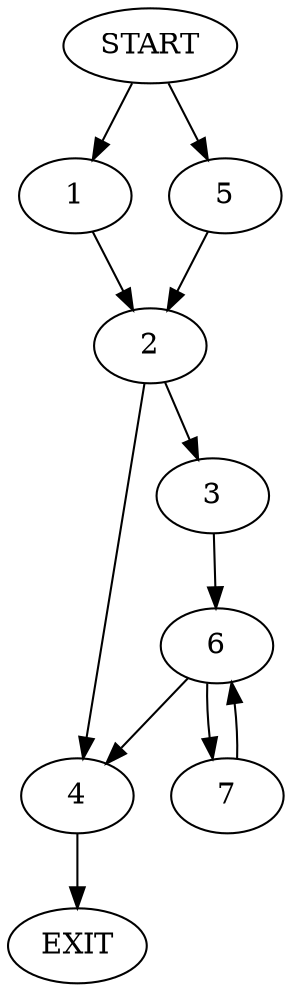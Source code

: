 digraph {
0 [label="START"]
8 [label="EXIT"]
0 -> 1
1 -> 2
2 -> 3
2 -> 4
0 -> 5
5 -> 2
4 -> 8
3 -> 6
6 -> 4
6 -> 7
7 -> 6
}
